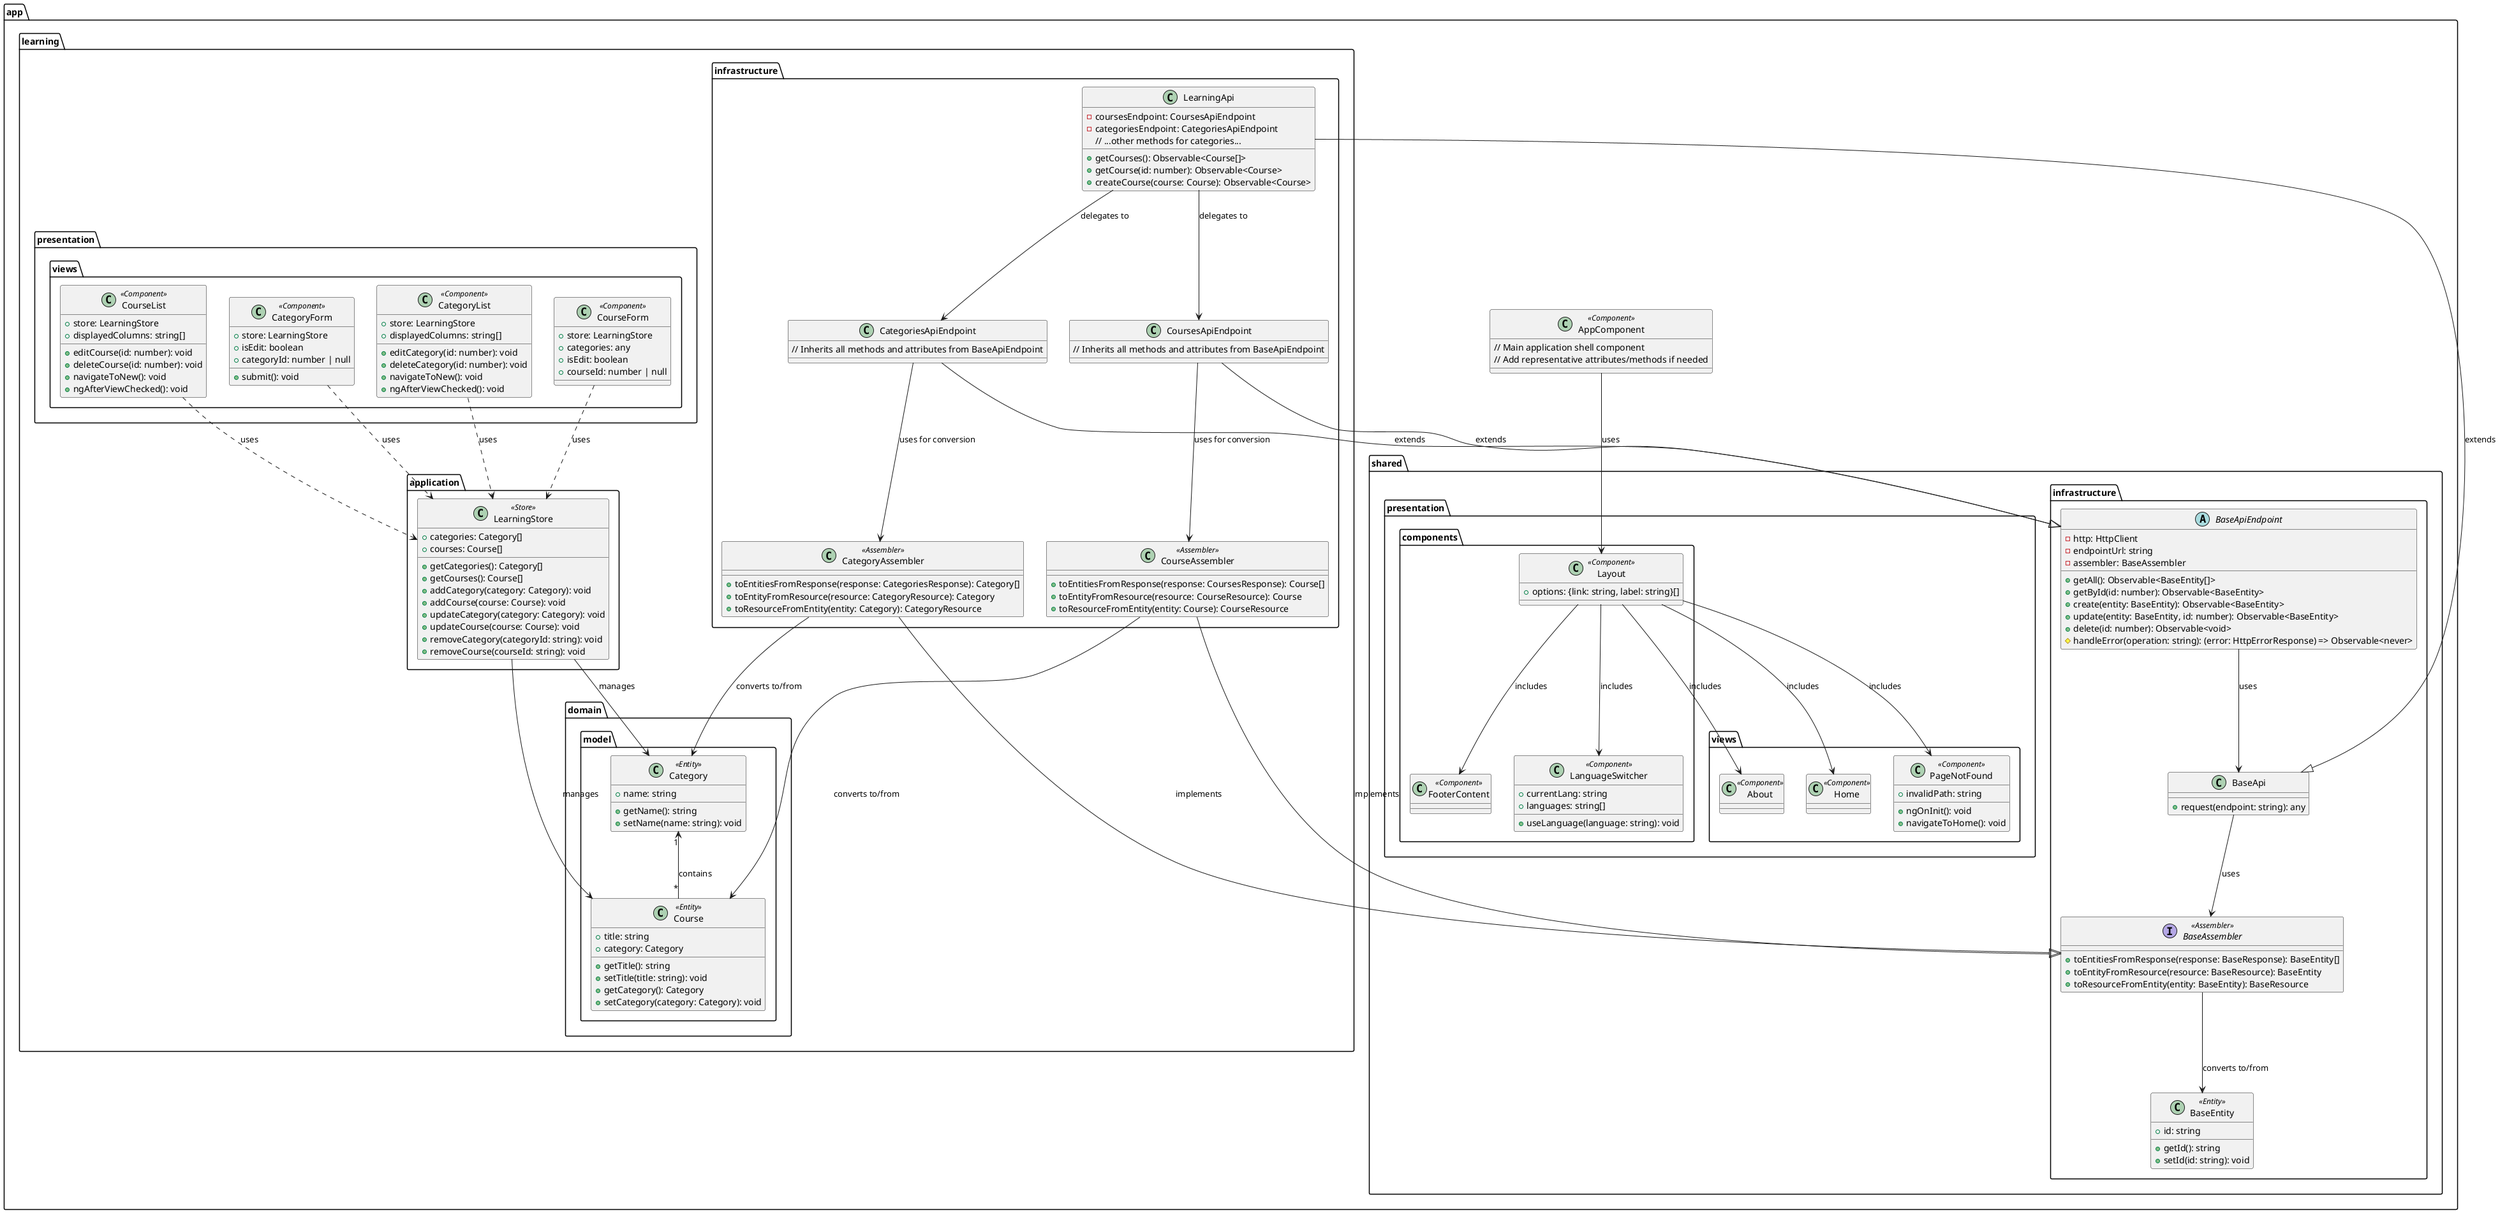 @startuml
' Learning Center Application - Domain-Driven Design Class Diagram (LearningApi Added, AppComponent Included)

package "app" {
  package "learning" {
    package "domain.model" {
      class Category <<Entity>> {
        +name: string
        +getName(): string
        +setName(name: string): void
      }
      class Course <<Entity>> {
        +title: string
        +category: Category
        +getTitle(): string
        +setTitle(title: string): void
        +getCategory(): Category
        +setCategory(category: Category): void
      }
      Category "1" <-- "*" Course : contains
    }
    package "infrastructure" {
      class CategoriesApiEndpoint {
        // Inherits all methods and attributes from BaseApiEndpoint
      }
      class CoursesApiEndpoint {
        // Inherits all methods and attributes from BaseApiEndpoint
      }
      class LearningApi {
        -coursesEndpoint: CoursesApiEndpoint
        -categoriesEndpoint: CategoriesApiEndpoint
        +getCourses(): Observable<Course[]>
        +getCourse(id: number): Observable<Course>
        +createCourse(course: Course): Observable<Course>
        // ...other methods for categories...
      }
      class CategoryAssembler <<Assembler>> {
        +toEntitiesFromResponse(response: CategoriesResponse): Category[]
        +toEntityFromResource(resource: CategoryResource): Category
        +toResourceFromEntity(entity: Category): CategoryResource
      }
      class CourseAssembler <<Assembler>> {
        +toEntitiesFromResponse(response: CoursesResponse): Course[]
        +toEntityFromResource(resource: CourseResource): Course
        +toResourceFromEntity(entity: Course): CourseResource
      }
      CategoryAssembler --|> app.shared.infrastructure.BaseAssembler : implements
      CourseAssembler --|> app.shared.infrastructure.BaseAssembler : implements
      CategoryAssembler --> Category : converts to/from
      CourseAssembler --> Course : converts to/from
      CategoriesApiEndpoint --> CategoryAssembler : uses for conversion
      CoursesApiEndpoint --> CourseAssembler : uses for conversion
      CategoriesApiEndpoint --|> app.shared.infrastructure.BaseApiEndpoint : extends
      CoursesApiEndpoint --|> app.shared.infrastructure.BaseApiEndpoint : extends
      LearningApi --|> app.shared.infrastructure.BaseApi : extends
      LearningApi --> CoursesApiEndpoint : delegates to
      LearningApi --> CategoriesApiEndpoint : delegates to
    }
    package "application" {
      class LearningStore <<Store>> {
        +categories: Category[]
        +courses: Course[]
        +getCategories(): Category[]
        +getCourses(): Course[]
        +addCategory(category: Category): void
        +addCourse(course: Course): void
        +updateCategory(category: Category): void
        +updateCourse(course: Course): void
        +removeCategory(categoryId: string): void
        +removeCourse(courseId: string): void
      }
      LearningStore --> Category : manages
      LearningStore --> Course : manages
    }
    package "presentation.views" {
      class CategoryForm <<Component>> {
        +store: LearningStore
        +isEdit: boolean
        +categoryId: number | null
        +submit(): void
      }
      class CategoryList <<Component>> {
        +store: LearningStore
        +displayedColumns: string[]
        +editCategory(id: number): void
        +deleteCategory(id: number): void
        +navigateToNew(): void
        +ngAfterViewChecked(): void
      }
      class CourseForm <<Component>> {
        +store: LearningStore
        +categories: any
        +isEdit: boolean
        +courseId: number | null
      }
      class CourseList <<Component>> {
        +store: LearningStore
        +displayedColumns: string[]
        +editCourse(id: number): void
        +deleteCourse(id: number): void
        +navigateToNew(): void
        +ngAfterViewChecked(): void
      }
      CategoryForm ..> LearningStore : uses
      CategoryList ..> LearningStore : uses
      CourseForm ..> LearningStore : uses
      CourseList ..> LearningStore : uses
    }
  }
  package "shared" {
    package "infrastructure" {
      abstract class BaseApiEndpoint {
        -http: HttpClient
        -endpointUrl: string
        -assembler: BaseAssembler
        +getAll(): Observable<BaseEntity[]>
        +getById(id: number): Observable<BaseEntity>
        +create(entity: BaseEntity): Observable<BaseEntity>
        +update(entity: BaseEntity, id: number): Observable<BaseEntity>
        +delete(id: number): Observable<void>
        #handleError(operation: string): (error: HttpErrorResponse) => Observable<never>
      }
      class BaseApi {
        +request(endpoint: string): any
      }
      interface BaseAssembler <<Assembler>> {
        +toEntitiesFromResponse(response: BaseResponse): BaseEntity[]
        +toEntityFromResource(resource: BaseResource): BaseEntity
        +toResourceFromEntity(entity: BaseEntity): BaseResource
      }
      class BaseEntity <<Entity>> {
        +id: string
        +getId(): string
        +setId(id: string): void
      }
      BaseApiEndpoint --> BaseApi : uses
      BaseApi --> BaseAssembler : uses
      BaseAssembler --> BaseEntity : converts to/from
    }
    package "presentation.components" {
      class FooterContent <<Component>> {
      }
      class LanguageSwitcher <<Component>> {
        +currentLang: string
        +languages: string[]
        +useLanguage(language: string): void
      }
      class Layout <<Component>> {
        +options: {link: string, label: string}[]
      }
    }
    package "presentation.views" {
      class About <<Component>> {
      }
      class Home <<Component>> {
      }
      class PageNotFound <<Component>> {
        +invalidPath: string
        +ngOnInit(): void
        +navigateToHome(): void
      }
    }
    Layout --> FooterContent : includes
    Layout --> LanguageSwitcher : includes
    Layout --> About : includes
    Layout --> Home : includes
    Layout --> PageNotFound : includes
  }
  class AppComponent <<Component>> {
    // Main application shell component
    // Add representative attributes/methods if needed
  }
  AppComponent --> app.shared.presentation.components.Layout : uses
}
@enduml
